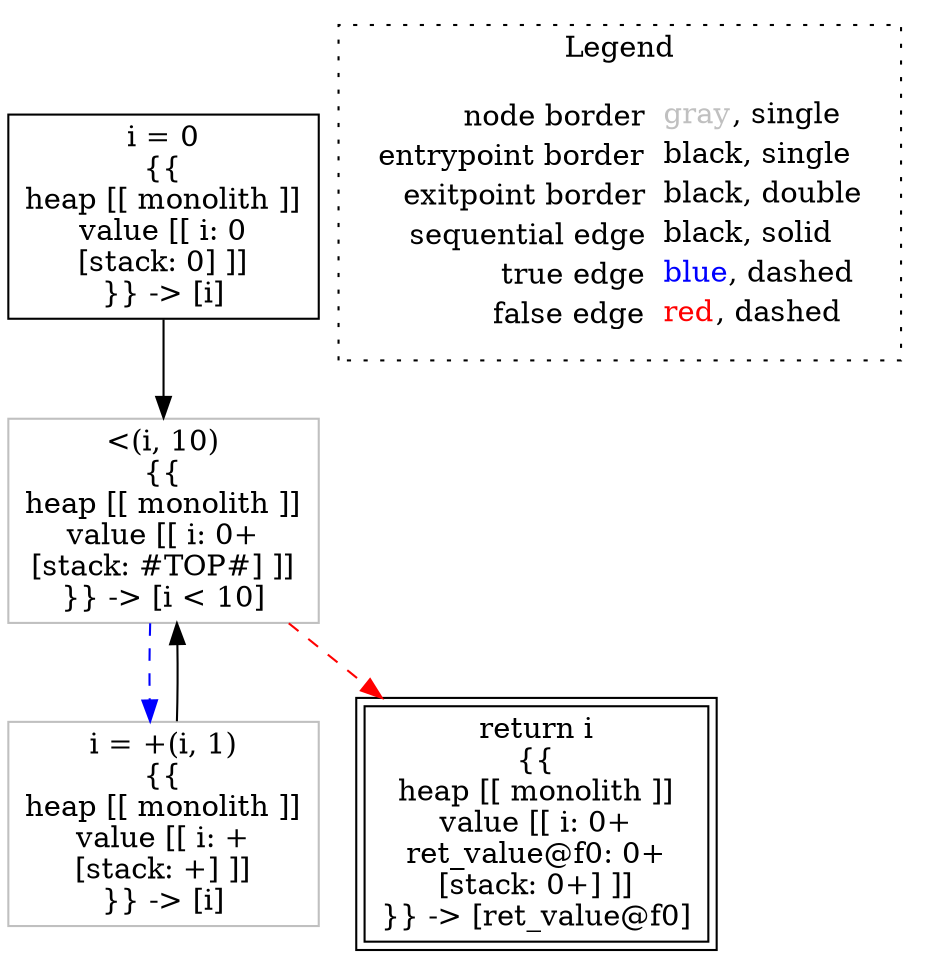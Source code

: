 digraph {
	"node0" [shape="rect",color="black",label=<i = 0<BR/>{{<BR/>heap [[ monolith ]]<BR/>value [[ i: 0<BR/>[stack: 0] ]]<BR/>}} -&gt; [i]>];
	"node1" [shape="rect",color="gray",label=<&lt;(i, 10)<BR/>{{<BR/>heap [[ monolith ]]<BR/>value [[ i: 0+<BR/>[stack: #TOP#] ]]<BR/>}} -&gt; [i &lt; 10]>];
	"node2" [shape="rect",color="gray",label=<i = +(i, 1)<BR/>{{<BR/>heap [[ monolith ]]<BR/>value [[ i: +<BR/>[stack: +] ]]<BR/>}} -&gt; [i]>];
	"node3" [shape="rect",color="black",peripheries="2",label=<return i<BR/>{{<BR/>heap [[ monolith ]]<BR/>value [[ i: 0+<BR/>ret_value@f0: 0+<BR/>[stack: 0+] ]]<BR/>}} -&gt; [ret_value@f0]>];
	"node0" -> "node1" [color="black"];
	"node1" -> "node2" [color="blue",style="dashed"];
	"node1" -> "node3" [color="red",style="dashed"];
	"node2" -> "node1" [color="black"];
subgraph cluster_legend {
	label="Legend";
	style=dotted;
	node [shape=plaintext];
	"legend" [label=<<table border="0" cellpadding="2" cellspacing="0" cellborder="0"><tr><td align="right">node border&nbsp;</td><td align="left"><font color="gray">gray</font>, single</td></tr><tr><td align="right">entrypoint border&nbsp;</td><td align="left"><font color="black">black</font>, single</td></tr><tr><td align="right">exitpoint border&nbsp;</td><td align="left"><font color="black">black</font>, double</td></tr><tr><td align="right">sequential edge&nbsp;</td><td align="left"><font color="black">black</font>, solid</td></tr><tr><td align="right">true edge&nbsp;</td><td align="left"><font color="blue">blue</font>, dashed</td></tr><tr><td align="right">false edge&nbsp;</td><td align="left"><font color="red">red</font>, dashed</td></tr></table>>];
}

}
